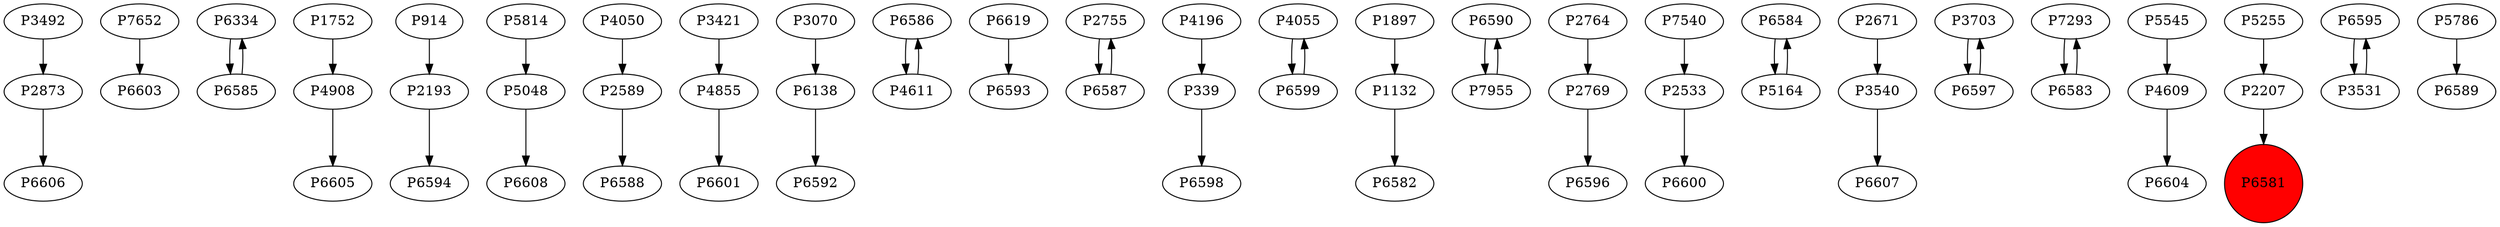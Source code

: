 digraph {
	P3492 -> P2873
	P7652 -> P6603
	P6334 -> P6585
	P4908 -> P6605
	P2193 -> P6594
	P5048 -> P6608
	P2589 -> P6588
	P4855 -> P6601
	P3070 -> P6138
	P6586 -> P4611
	P6585 -> P6334
	P6619 -> P6593
	P5814 -> P5048
	P4611 -> P6586
	P2873 -> P6606
	P2755 -> P6587
	P4196 -> P339
	P4055 -> P6599
	P1897 -> P1132
	P6590 -> P7955
	P2764 -> P2769
	P2769 -> P6596
	P7955 -> P6590
	P4050 -> P2589
	P7540 -> P2533
	P6584 -> P5164
	P3421 -> P4855
	P2671 -> P3540
	P2533 -> P6600
	P3703 -> P6597
	P6587 -> P2755
	P7293 -> P6583
	P6597 -> P3703
	P3540 -> P6607
	P4609 -> P6604
	P5545 -> P4609
	P6583 -> P7293
	P6599 -> P4055
	P914 -> P2193
	P6138 -> P6592
	P5255 -> P2207
	P5164 -> P6584
	P1132 -> P6582
	P6595 -> P3531
	P5786 -> P6589
	P2207 -> P6581
	P339 -> P6598
	P3531 -> P6595
	P1752 -> P4908
	P6581 [shape=circle]
	P6581 [style=filled]
	P6581 [fillcolor=red]
}